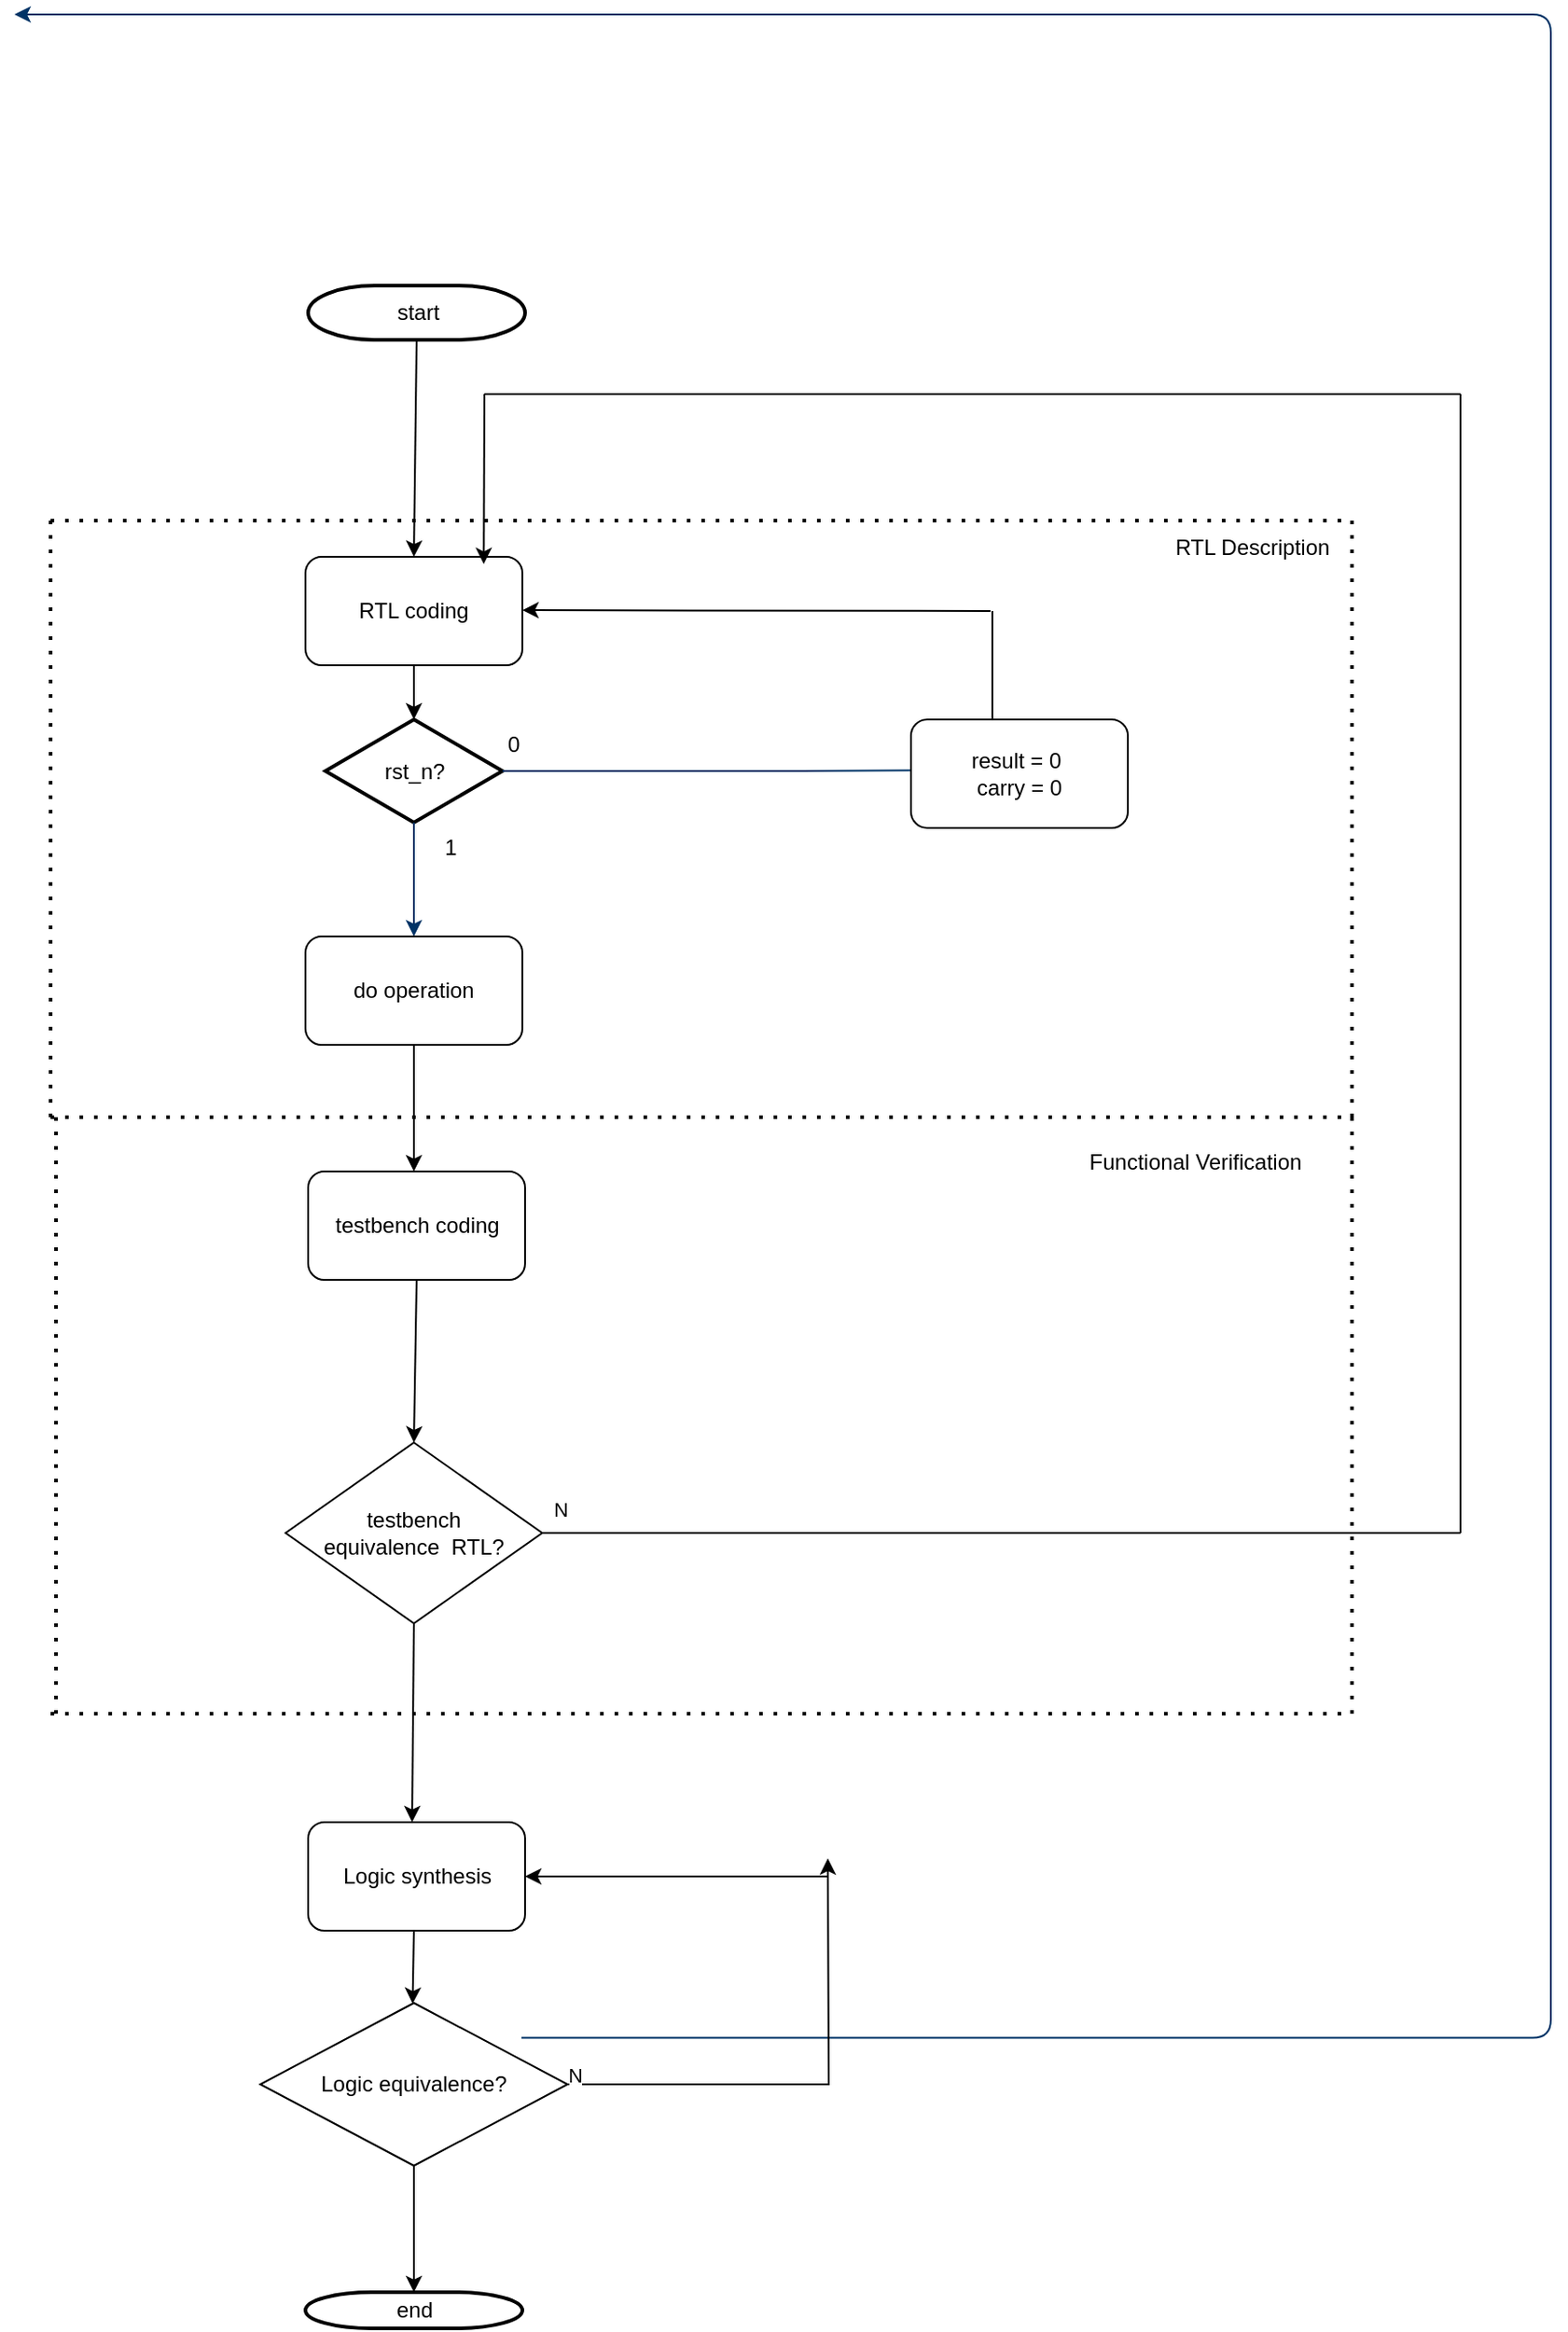 <mxfile version="27.0.6">
  <diagram id="6a731a19-8d31-9384-78a2-239565b7b9f0" name="Page-1">
    <mxGraphModel dx="1965" dy="1063" grid="1" gridSize="10" guides="1" tooltips="1" connect="1" arrows="1" fold="1" page="1" pageScale="1" pageWidth="1169" pageHeight="827" background="#ffffff" math="0" shadow="0">
      <root>
        <mxCell id="0" />
        <mxCell id="1" parent="0" />
        <mxCell id="2" value="start" style="shape=mxgraph.flowchart.terminator;strokeWidth=2;gradientColor=none;gradientDirection=north;fontStyle=0;html=1;" parent="1" vertex="1">
          <mxGeometry x="262.5" y="150" width="120" height="30" as="geometry" />
        </mxCell>
        <mxCell id="6" value="rst_n?" style="shape=mxgraph.flowchart.decision;strokeWidth=2;gradientColor=none;gradientDirection=north;fontStyle=0;html=1;" parent="1" vertex="1">
          <mxGeometry x="272" y="390" width="98" height="57" as="geometry" />
        </mxCell>
        <mxCell id="10" value="" style="edgeStyle=elbowEdgeStyle;elbow=horizontal;exitX=1;exitY=0.5;exitPerimeter=0;fontStyle=1;strokeColor=#003366;strokeWidth=1;html=1;" parent="1" source="6" edge="1">
          <mxGeometry x="381" y="28.5" width="100" height="100" as="geometry">
            <mxPoint x="751" y="447" as="sourcePoint" />
            <mxPoint x="621" y="418" as="targetPoint" />
            <Array as="points">
              <mxPoint x="546" y="400" />
            </Array>
          </mxGeometry>
        </mxCell>
        <mxCell id="11" value="0" style="text;fontStyle=0;html=1;strokeColor=none;gradientColor=none;fillColor=none;strokeWidth=2;" parent="1" vertex="1">
          <mxGeometry x="371" y="390" width="40" height="26" as="geometry" />
        </mxCell>
        <mxCell id="12" value="" style="edgeStyle=elbowEdgeStyle;elbow=horizontal;fontColor=#001933;fontStyle=1;strokeColor=#003366;strokeWidth=1;html=1;" parent="1" source="6" edge="1">
          <mxGeometry width="100" height="100" as="geometry">
            <mxPoint x="1" y="100" as="sourcePoint" />
            <mxPoint x="321" y="510" as="targetPoint" />
          </mxGeometry>
        </mxCell>
        <mxCell id="14" value="1" style="text;fontStyle=0;html=1;strokeColor=none;gradientColor=none;fillColor=none;strokeWidth=2;align=center;" parent="1" vertex="1">
          <mxGeometry x="321" y="447" width="40" height="26" as="geometry" />
        </mxCell>
        <mxCell id="40" value="end" style="shape=mxgraph.flowchart.terminator;strokeWidth=2;gradientColor=none;gradientDirection=north;fontStyle=0;html=1;" parent="1" vertex="1">
          <mxGeometry x="261" y="1260" width="120" height="20" as="geometry" />
        </mxCell>
        <mxCell id="45" value="" style="edgeStyle=elbowEdgeStyle;elbow=horizontal;exitX=1;exitY=0.5;exitPerimeter=0;entryX=0.905;entryY=0.5;entryPerimeter=0;fontStyle=1;strokeColor=#003366;strokeWidth=1;html=1;" parent="1" target="34" edge="1">
          <mxGeometry width="100" height="100" as="geometry">
            <mxPoint x="380.5" y="1119.25" as="sourcePoint" />
            <mxPoint x="100" as="targetPoint" />
            <Array as="points">
              <mxPoint x="950" y="1320" />
            </Array>
          </mxGeometry>
        </mxCell>
        <mxCell id="iADLRXXzgV8zZiH1wRhg-55" value="result = 0&amp;nbsp;&lt;div&gt;carry = 0&lt;/div&gt;" style="rounded=1;whiteSpace=wrap;html=1;" vertex="1" parent="1">
          <mxGeometry x="596" y="390" width="120" height="60" as="geometry" />
        </mxCell>
        <mxCell id="iADLRXXzgV8zZiH1wRhg-61" value="" style="endArrow=none;html=1;rounded=0;" edge="1" parent="1">
          <mxGeometry width="50" height="50" relative="1" as="geometry">
            <mxPoint x="641" y="390" as="sourcePoint" />
            <mxPoint x="641" y="330" as="targetPoint" />
          </mxGeometry>
        </mxCell>
        <mxCell id="iADLRXXzgV8zZiH1wRhg-62" value="" style="endArrow=classic;html=1;rounded=0;" edge="1" parent="1">
          <mxGeometry width="50" height="50" relative="1" as="geometry">
            <mxPoint x="640" y="330" as="sourcePoint" />
            <mxPoint x="381" y="329.52" as="targetPoint" />
          </mxGeometry>
        </mxCell>
        <mxCell id="iADLRXXzgV8zZiH1wRhg-63" value="do operation" style="rounded=1;whiteSpace=wrap;html=1;" vertex="1" parent="1">
          <mxGeometry x="261" y="510" width="120" height="60" as="geometry" />
        </mxCell>
        <mxCell id="iADLRXXzgV8zZiH1wRhg-74" value="" style="endArrow=none;dashed=1;html=1;dashPattern=1 3;strokeWidth=2;rounded=0;" edge="1" parent="1">
          <mxGeometry width="50" height="50" relative="1" as="geometry">
            <mxPoint x="120" y="280" as="sourcePoint" />
            <mxPoint x="840" y="280" as="targetPoint" />
          </mxGeometry>
        </mxCell>
        <mxCell id="iADLRXXzgV8zZiH1wRhg-75" value="" style="endArrow=none;dashed=1;html=1;dashPattern=1 3;strokeWidth=2;rounded=0;" edge="1" parent="1">
          <mxGeometry width="50" height="50" relative="1" as="geometry">
            <mxPoint x="120" y="610" as="sourcePoint" />
            <mxPoint x="120" y="280" as="targetPoint" />
          </mxGeometry>
        </mxCell>
        <mxCell id="iADLRXXzgV8zZiH1wRhg-76" value="" style="endArrow=none;dashed=1;html=1;dashPattern=1 3;strokeWidth=2;rounded=0;" edge="1" parent="1">
          <mxGeometry width="50" height="50" relative="1" as="geometry">
            <mxPoint x="120" y="610" as="sourcePoint" />
            <mxPoint x="840" y="610" as="targetPoint" />
          </mxGeometry>
        </mxCell>
        <mxCell id="iADLRXXzgV8zZiH1wRhg-77" value="" style="endArrow=none;dashed=1;html=1;dashPattern=1 3;strokeWidth=2;rounded=0;" edge="1" parent="1">
          <mxGeometry width="50" height="50" relative="1" as="geometry">
            <mxPoint x="840" y="610" as="sourcePoint" />
            <mxPoint x="840" y="280" as="targetPoint" />
          </mxGeometry>
        </mxCell>
        <mxCell id="iADLRXXzgV8zZiH1wRhg-78" value="RTL Description" style="text;html=1;align=center;verticalAlign=middle;whiteSpace=wrap;rounded=0;" vertex="1" parent="1">
          <mxGeometry x="730" y="280" width="110" height="30" as="geometry" />
        </mxCell>
        <mxCell id="iADLRXXzgV8zZiH1wRhg-79" value="testbench coding" style="rounded=1;whiteSpace=wrap;html=1;" vertex="1" parent="1">
          <mxGeometry x="262.5" y="640" width="120" height="60" as="geometry" />
        </mxCell>
        <mxCell id="iADLRXXzgV8zZiH1wRhg-81" value="" style="endArrow=classic;html=1;rounded=0;exitX=0.5;exitY=1;exitDx=0;exitDy=0;" edge="1" parent="1" source="iADLRXXzgV8zZiH1wRhg-63">
          <mxGeometry width="50" height="50" relative="1" as="geometry">
            <mxPoint x="290" y="620" as="sourcePoint" />
            <mxPoint x="321" y="640" as="targetPoint" />
          </mxGeometry>
        </mxCell>
        <mxCell id="iADLRXXzgV8zZiH1wRhg-82" value="testbench&lt;br&gt;equivalence&amp;nbsp; RTL?" style="rhombus;whiteSpace=wrap;html=1;" vertex="1" parent="1">
          <mxGeometry x="250" y="790" width="142" height="100" as="geometry" />
        </mxCell>
        <mxCell id="iADLRXXzgV8zZiH1wRhg-84" value="" style="endArrow=none;html=1;rounded=0;" edge="1" parent="1">
          <mxGeometry x="-0.955" y="10" width="50" height="50" relative="1" as="geometry">
            <mxPoint x="392" y="840" as="sourcePoint" />
            <mxPoint x="900" y="840" as="targetPoint" />
            <mxPoint as="offset" />
          </mxGeometry>
        </mxCell>
        <mxCell id="iADLRXXzgV8zZiH1wRhg-86" value="N" style="edgeLabel;html=1;align=center;verticalAlign=middle;resizable=0;points=[];" vertex="1" connectable="0" parent="iADLRXXzgV8zZiH1wRhg-84">
          <mxGeometry x="-0.975" y="13" relative="1" as="geometry">
            <mxPoint x="3" as="offset" />
          </mxGeometry>
        </mxCell>
        <mxCell id="iADLRXXzgV8zZiH1wRhg-85" value="" style="endArrow=classic;html=1;rounded=0;entryX=0.5;entryY=0;entryDx=0;entryDy=0;exitX=0.5;exitY=1;exitDx=0;exitDy=0;" edge="1" parent="1" source="iADLRXXzgV8zZiH1wRhg-79" target="iADLRXXzgV8zZiH1wRhg-82">
          <mxGeometry width="50" height="50" relative="1" as="geometry">
            <mxPoint x="290" y="750" as="sourcePoint" />
            <mxPoint x="340" y="700" as="targetPoint" />
          </mxGeometry>
        </mxCell>
        <mxCell id="iADLRXXzgV8zZiH1wRhg-87" value="" style="endArrow=none;html=1;rounded=0;" edge="1" parent="1">
          <mxGeometry width="50" height="50" relative="1" as="geometry">
            <mxPoint x="900" y="840" as="sourcePoint" />
            <mxPoint x="900" y="210" as="targetPoint" />
          </mxGeometry>
        </mxCell>
        <mxCell id="iADLRXXzgV8zZiH1wRhg-88" value="RTL coding" style="rounded=1;whiteSpace=wrap;html=1;" vertex="1" parent="1">
          <mxGeometry x="261" y="300" width="120" height="60" as="geometry" />
        </mxCell>
        <mxCell id="iADLRXXzgV8zZiH1wRhg-89" value="" style="endArrow=classic;html=1;rounded=0;entryX=0.5;entryY=0;entryDx=0;entryDy=0;entryPerimeter=0;exitX=0.5;exitY=1;exitDx=0;exitDy=0;" edge="1" parent="1" source="iADLRXXzgV8zZiH1wRhg-88" target="6">
          <mxGeometry width="50" height="50" relative="1" as="geometry">
            <mxPoint x="220" y="360" as="sourcePoint" />
            <mxPoint x="347.5" y="350" as="targetPoint" />
          </mxGeometry>
        </mxCell>
        <mxCell id="iADLRXXzgV8zZiH1wRhg-96" value="" style="endArrow=classic;html=1;rounded=0;entryX=0.5;entryY=0;entryDx=0;entryDy=0;exitX=0.5;exitY=1;exitDx=0;exitDy=0;exitPerimeter=0;" edge="1" parent="1" source="2" target="iADLRXXzgV8zZiH1wRhg-88">
          <mxGeometry width="50" height="50" relative="1" as="geometry">
            <mxPoint x="290" y="240" as="sourcePoint" />
            <mxPoint x="340" y="190" as="targetPoint" />
          </mxGeometry>
        </mxCell>
        <mxCell id="iADLRXXzgV8zZiH1wRhg-97" value="" style="endArrow=none;html=1;rounded=0;" edge="1" parent="1">
          <mxGeometry width="50" height="50" relative="1" as="geometry">
            <mxPoint x="360" y="210" as="sourcePoint" />
            <mxPoint x="900" y="210" as="targetPoint" />
          </mxGeometry>
        </mxCell>
        <mxCell id="iADLRXXzgV8zZiH1wRhg-98" value="" style="endArrow=classic;html=1;rounded=0;entryX=0.822;entryY=0.067;entryDx=0;entryDy=0;entryPerimeter=0;" edge="1" parent="1" target="iADLRXXzgV8zZiH1wRhg-88">
          <mxGeometry width="50" height="50" relative="1" as="geometry">
            <mxPoint x="360" y="210" as="sourcePoint" />
            <mxPoint x="360" y="300" as="targetPoint" />
          </mxGeometry>
        </mxCell>
        <mxCell id="iADLRXXzgV8zZiH1wRhg-99" value="" style="endArrow=none;dashed=1;html=1;dashPattern=1 3;strokeWidth=2;rounded=0;" edge="1" parent="1">
          <mxGeometry width="50" height="50" relative="1" as="geometry">
            <mxPoint x="123" y="940" as="sourcePoint" />
            <mxPoint x="123" y="610" as="targetPoint" />
            <Array as="points">
              <mxPoint x="123" y="730" />
            </Array>
          </mxGeometry>
        </mxCell>
        <mxCell id="iADLRXXzgV8zZiH1wRhg-101" value="" style="endArrow=none;dashed=1;html=1;dashPattern=1 3;strokeWidth=2;rounded=0;" edge="1" parent="1">
          <mxGeometry width="50" height="50" relative="1" as="geometry">
            <mxPoint x="840" y="940" as="sourcePoint" />
            <mxPoint x="840" y="610" as="targetPoint" />
            <Array as="points">
              <mxPoint x="840" y="740" />
            </Array>
          </mxGeometry>
        </mxCell>
        <mxCell id="iADLRXXzgV8zZiH1wRhg-102" value="" style="endArrow=none;dashed=1;html=1;dashPattern=1 3;strokeWidth=2;rounded=0;" edge="1" parent="1">
          <mxGeometry width="50" height="50" relative="1" as="geometry">
            <mxPoint x="120" y="940" as="sourcePoint" />
            <mxPoint x="840" y="940" as="targetPoint" />
          </mxGeometry>
        </mxCell>
        <mxCell id="iADLRXXzgV8zZiH1wRhg-103" value="Functional Verification" style="text;html=1;align=center;verticalAlign=middle;whiteSpace=wrap;rounded=0;" vertex="1" parent="1">
          <mxGeometry x="691" y="620" width="125" height="30" as="geometry" />
        </mxCell>
        <mxCell id="iADLRXXzgV8zZiH1wRhg-107" value="Logic synthesis" style="rounded=1;whiteSpace=wrap;html=1;" vertex="1" parent="1">
          <mxGeometry x="262.5" y="1000" width="120" height="60" as="geometry" />
        </mxCell>
        <mxCell id="iADLRXXzgV8zZiH1wRhg-108" value="" style="endArrow=classic;html=1;rounded=0;exitX=0.5;exitY=1;exitDx=0;exitDy=0;" edge="1" parent="1" source="iADLRXXzgV8zZiH1wRhg-82">
          <mxGeometry width="50" height="50" relative="1" as="geometry">
            <mxPoint x="297.5" y="960" as="sourcePoint" />
            <mxPoint x="320" y="1000" as="targetPoint" />
          </mxGeometry>
        </mxCell>
        <mxCell id="iADLRXXzgV8zZiH1wRhg-114" value="N" style="edgeStyle=orthogonalEdgeStyle;rounded=0;orthogonalLoop=1;jettySize=auto;html=1;exitX=0.965;exitY=0.5;exitDx=0;exitDy=0;exitPerimeter=0;" edge="1" parent="1" source="iADLRXXzgV8zZiH1wRhg-111">
          <mxGeometry x="-0.928" y="5" relative="1" as="geometry">
            <mxPoint x="550" y="1020" as="targetPoint" />
            <mxPoint as="offset" />
          </mxGeometry>
        </mxCell>
        <mxCell id="iADLRXXzgV8zZiH1wRhg-111" value="Logic equivalence?" style="rhombus;whiteSpace=wrap;html=1;" vertex="1" parent="1">
          <mxGeometry x="236" y="1100" width="170" height="90" as="geometry" />
        </mxCell>
        <mxCell id="iADLRXXzgV8zZiH1wRhg-115" value="" style="endArrow=classic;html=1;rounded=0;entryX=1;entryY=0.5;entryDx=0;entryDy=0;" edge="1" parent="1" target="iADLRXXzgV8zZiH1wRhg-107">
          <mxGeometry width="50" height="50" relative="1" as="geometry">
            <mxPoint x="550" y="1030" as="sourcePoint" />
            <mxPoint x="490" y="1010" as="targetPoint" />
          </mxGeometry>
        </mxCell>
        <mxCell id="iADLRXXzgV8zZiH1wRhg-116" value="" style="endArrow=classic;html=1;rounded=0;exitX=0.5;exitY=1;exitDx=0;exitDy=0;" edge="1" parent="1">
          <mxGeometry width="50" height="50" relative="1" as="geometry">
            <mxPoint x="321" y="1060" as="sourcePoint" />
            <mxPoint x="320.287" y="1100.417" as="targetPoint" />
          </mxGeometry>
        </mxCell>
        <mxCell id="iADLRXXzgV8zZiH1wRhg-117" value="" style="endArrow=classic;html=1;rounded=0;entryX=0.5;entryY=0;entryDx=0;entryDy=0;entryPerimeter=0;exitX=0.5;exitY=1;exitDx=0;exitDy=0;" edge="1" parent="1" source="iADLRXXzgV8zZiH1wRhg-111" target="40">
          <mxGeometry width="50" height="50" relative="1" as="geometry">
            <mxPoint x="297.5" y="1240" as="sourcePoint" />
            <mxPoint x="347.5" y="1190" as="targetPoint" />
          </mxGeometry>
        </mxCell>
      </root>
    </mxGraphModel>
  </diagram>
</mxfile>
